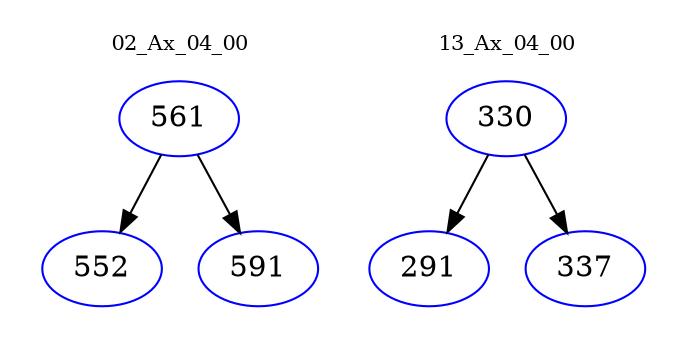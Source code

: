 digraph{
subgraph cluster_0 {
color = white
label = "02_Ax_04_00";
fontsize=10;
T0_561 [label="561", color="blue"]
T0_561 -> T0_552 [color="black"]
T0_552 [label="552", color="blue"]
T0_561 -> T0_591 [color="black"]
T0_591 [label="591", color="blue"]
}
subgraph cluster_1 {
color = white
label = "13_Ax_04_00";
fontsize=10;
T1_330 [label="330", color="blue"]
T1_330 -> T1_291 [color="black"]
T1_291 [label="291", color="blue"]
T1_330 -> T1_337 [color="black"]
T1_337 [label="337", color="blue"]
}
}

